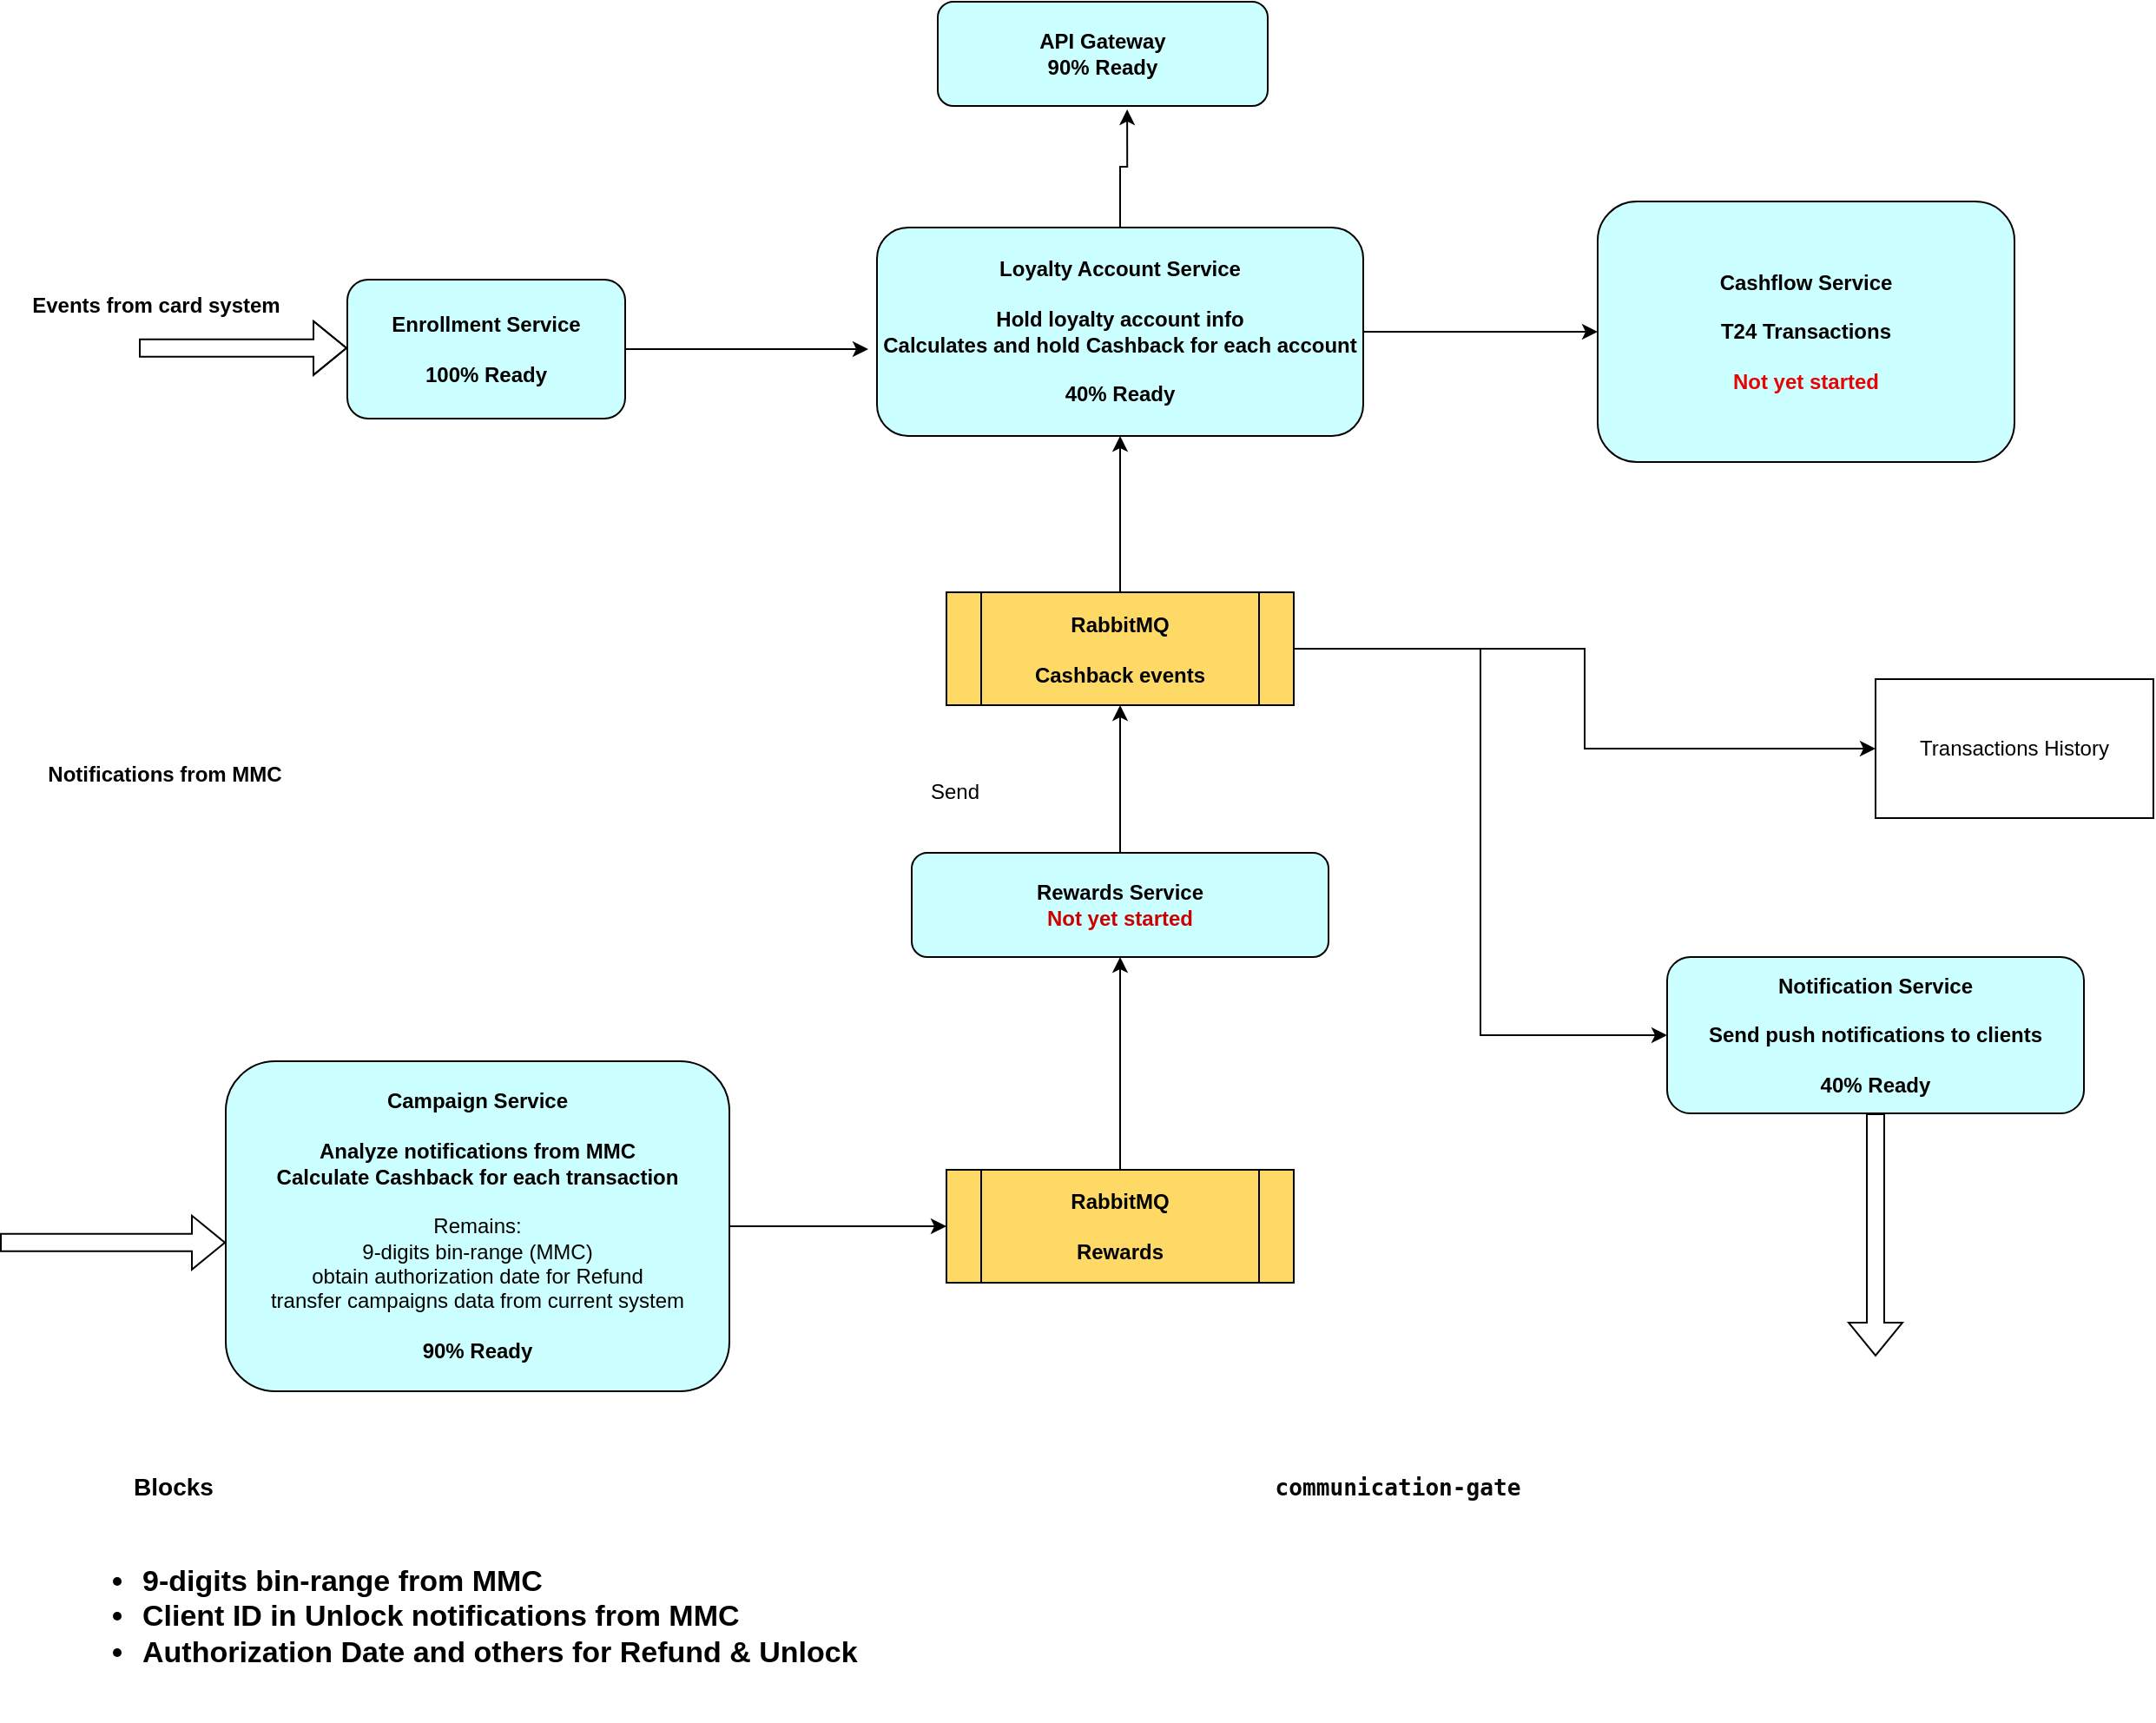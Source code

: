 <mxfile version="21.5.0" type="github">
  <diagram name="Page-1" id="jxZHKuPuWRv_rBrSmg6W">
    <mxGraphModel dx="1687" dy="929" grid="1" gridSize="10" guides="1" tooltips="1" connect="1" arrows="1" fold="1" page="1" pageScale="1" pageWidth="850" pageHeight="1100" math="0" shadow="0">
      <root>
        <mxCell id="0" />
        <mxCell id="1" parent="0" />
        <mxCell id="gcZDtFcbOL_r8VpVRLgz-11" style="edgeStyle=orthogonalEdgeStyle;rounded=0;orthogonalLoop=1;jettySize=auto;html=1;entryX=0;entryY=0.5;entryDx=0;entryDy=0;" edge="1" parent="1" source="gcZDtFcbOL_r8VpVRLgz-1" target="gcZDtFcbOL_r8VpVRLgz-10">
          <mxGeometry relative="1" as="geometry" />
        </mxCell>
        <mxCell id="gcZDtFcbOL_r8VpVRLgz-1" value="&lt;b&gt;Campaign Service&lt;/b&gt;&lt;br&gt;&lt;br&gt;&lt;b&gt;Analyze notifications from MMC&lt;/b&gt;&lt;br&gt;&lt;b&gt;Calculate Cashback for each transaction&lt;/b&gt;&lt;br&gt;&lt;br&gt;Remains: &lt;br&gt;9-digits bin-range (MMC)&lt;br&gt;obtain authorization date for Refund&lt;br&gt;transfer campaigns data from current system&lt;br&gt;&lt;br&gt;&lt;b&gt;90% Ready&lt;/b&gt;" style="rounded=1;whiteSpace=wrap;html=1;fillColor=#CCFFFF;" vertex="1" parent="1">
          <mxGeometry x="130" y="620" width="290" height="190" as="geometry" />
        </mxCell>
        <mxCell id="gcZDtFcbOL_r8VpVRLgz-2" value="" style="shape=flexArrow;endArrow=classic;html=1;rounded=0;entryX=0;entryY=0.5;entryDx=0;entryDy=0;" edge="1" parent="1">
          <mxGeometry width="50" height="50" relative="1" as="geometry">
            <mxPoint y="724.41" as="sourcePoint" />
            <mxPoint x="130" y="724.41" as="targetPoint" />
          </mxGeometry>
        </mxCell>
        <mxCell id="gcZDtFcbOL_r8VpVRLgz-3" value="&lt;b&gt;Notifications from MMC&lt;/b&gt;" style="text;html=1;strokeColor=none;fillColor=none;align=center;verticalAlign=middle;whiteSpace=wrap;rounded=0;" vertex="1" parent="1">
          <mxGeometry x="20" y="440" width="150" height="30" as="geometry" />
        </mxCell>
        <mxCell id="gcZDtFcbOL_r8VpVRLgz-38" style="edgeStyle=orthogonalEdgeStyle;rounded=0;orthogonalLoop=1;jettySize=auto;html=1;" edge="1" parent="1" source="gcZDtFcbOL_r8VpVRLgz-4">
          <mxGeometry relative="1" as="geometry">
            <mxPoint x="500" y="210" as="targetPoint" />
          </mxGeometry>
        </mxCell>
        <mxCell id="gcZDtFcbOL_r8VpVRLgz-4" value="&lt;b&gt;Enrollment Service&lt;br&gt;&lt;br&gt;100% Ready&lt;br&gt;&lt;/b&gt;" style="rounded=1;whiteSpace=wrap;html=1;fillColor=#CCFFFF;" vertex="1" parent="1">
          <mxGeometry x="200" y="170" width="160" height="80" as="geometry" />
        </mxCell>
        <mxCell id="gcZDtFcbOL_r8VpVRLgz-5" value="" style="shape=flexArrow;endArrow=classic;html=1;rounded=0;entryX=0;entryY=0.5;entryDx=0;entryDy=0;" edge="1" parent="1">
          <mxGeometry width="50" height="50" relative="1" as="geometry">
            <mxPoint x="80" y="209.41" as="sourcePoint" />
            <mxPoint x="200" y="209.41" as="targetPoint" />
            <Array as="points">
              <mxPoint x="90" y="209.41" />
            </Array>
          </mxGeometry>
        </mxCell>
        <mxCell id="gcZDtFcbOL_r8VpVRLgz-6" value="&lt;b&gt;Events from card system&lt;/b&gt;" style="text;html=1;strokeColor=none;fillColor=none;align=center;verticalAlign=middle;whiteSpace=wrap;rounded=0;" vertex="1" parent="1">
          <mxGeometry x="10" y="170" width="160" height="30" as="geometry" />
        </mxCell>
        <mxCell id="gcZDtFcbOL_r8VpVRLgz-19" style="edgeStyle=orthogonalEdgeStyle;rounded=0;orthogonalLoop=1;jettySize=auto;html=1;entryX=0.574;entryY=1.033;entryDx=0;entryDy=0;entryPerimeter=0;" edge="1" parent="1" source="gcZDtFcbOL_r8VpVRLgz-7" target="gcZDtFcbOL_r8VpVRLgz-15">
          <mxGeometry relative="1" as="geometry" />
        </mxCell>
        <mxCell id="gcZDtFcbOL_r8VpVRLgz-39" style="edgeStyle=orthogonalEdgeStyle;rounded=0;orthogonalLoop=1;jettySize=auto;html=1;entryX=0;entryY=0.5;entryDx=0;entryDy=0;" edge="1" parent="1" source="gcZDtFcbOL_r8VpVRLgz-7" target="gcZDtFcbOL_r8VpVRLgz-25">
          <mxGeometry relative="1" as="geometry" />
        </mxCell>
        <mxCell id="gcZDtFcbOL_r8VpVRLgz-7" value="&lt;b&gt;Loyalty Account Service&lt;br&gt;&lt;br&gt;Hold loyalty account info&lt;br&gt;Calculates and hold Cashback for each account&lt;br&gt;&lt;br&gt;40% Ready&lt;br&gt;&lt;/b&gt;" style="rounded=1;whiteSpace=wrap;html=1;fillColor=#CCFFFF;" vertex="1" parent="1">
          <mxGeometry x="505" y="140" width="280" height="120" as="geometry" />
        </mxCell>
        <mxCell id="gcZDtFcbOL_r8VpVRLgz-30" style="edgeStyle=orthogonalEdgeStyle;rounded=0;orthogonalLoop=1;jettySize=auto;html=1;" edge="1" parent="1" source="gcZDtFcbOL_r8VpVRLgz-10" target="gcZDtFcbOL_r8VpVRLgz-29">
          <mxGeometry relative="1" as="geometry" />
        </mxCell>
        <mxCell id="gcZDtFcbOL_r8VpVRLgz-10" value="&lt;b&gt;RabbitMQ&lt;br&gt;&lt;br&gt;Rewards&lt;br&gt;&lt;/b&gt;" style="shape=process;whiteSpace=wrap;html=1;backgroundOutline=1;fillColor=#FFD966;" vertex="1" parent="1">
          <mxGeometry x="545" y="682.5" width="200" height="65" as="geometry" />
        </mxCell>
        <mxCell id="gcZDtFcbOL_r8VpVRLgz-12" value="Send" style="text;html=1;strokeColor=none;fillColor=none;align=center;verticalAlign=middle;whiteSpace=wrap;rounded=0;" vertex="1" parent="1">
          <mxGeometry x="520" y="450" width="60" height="30" as="geometry" />
        </mxCell>
        <mxCell id="gcZDtFcbOL_r8VpVRLgz-15" value="&lt;b&gt;API Gateway&lt;br&gt;90% Ready&lt;/b&gt;" style="rounded=1;whiteSpace=wrap;html=1;fillColor=#CCFFFF;" vertex="1" parent="1">
          <mxGeometry x="540" y="10" width="190" height="60" as="geometry" />
        </mxCell>
        <mxCell id="gcZDtFcbOL_r8VpVRLgz-16" value="&lt;b&gt;Notification Service&lt;br&gt;&lt;br&gt;Send push notifications to clients&lt;br&gt;&lt;br&gt;40% Ready&lt;/b&gt;" style="rounded=1;whiteSpace=wrap;html=1;fillColor=#CCFFFF;" vertex="1" parent="1">
          <mxGeometry x="960" y="560" width="240" height="90" as="geometry" />
        </mxCell>
        <mxCell id="gcZDtFcbOL_r8VpVRLgz-20" value="" style="shape=flexArrow;endArrow=classic;html=1;rounded=0;exitX=0.5;exitY=1;exitDx=0;exitDy=0;" edge="1" parent="1" source="gcZDtFcbOL_r8VpVRLgz-16">
          <mxGeometry width="50" height="50" relative="1" as="geometry">
            <mxPoint x="710" y="900" as="sourcePoint" />
            <mxPoint x="1080" y="790" as="targetPoint" />
          </mxGeometry>
        </mxCell>
        <mxCell id="gcZDtFcbOL_r8VpVRLgz-21" value="&lt;div style=&quot;background-color: rgb(255, 255, 255); color: rgb(8, 8, 8); font-family: &amp;quot;JetBrains Mono&amp;quot;, monospace; font-size: 9.8pt;&quot;&gt;&lt;b&gt;communication-gate&lt;/b&gt;&lt;/div&gt;" style="text;html=1;strokeColor=none;fillColor=none;align=center;verticalAlign=middle;whiteSpace=wrap;rounded=0;" vertex="1" parent="1">
          <mxGeometry x="720" y="850" width="170" height="30" as="geometry" />
        </mxCell>
        <mxCell id="gcZDtFcbOL_r8VpVRLgz-22" value="Transactions History" style="rounded=0;whiteSpace=wrap;html=1;" vertex="1" parent="1">
          <mxGeometry x="1080" y="400" width="160" height="80" as="geometry" />
        </mxCell>
        <mxCell id="gcZDtFcbOL_r8VpVRLgz-25" value="&lt;b&gt;Cashflow Service&lt;br&gt;&lt;br&gt;T24 Transactions&lt;br&gt;&lt;br&gt;&lt;font color=&quot;#e60505&quot;&gt;Not yet started&lt;/font&gt;&lt;/b&gt;" style="rounded=1;whiteSpace=wrap;html=1;fillColor=#CCFFFF;" vertex="1" parent="1">
          <mxGeometry x="920" y="125" width="240" height="150" as="geometry" />
        </mxCell>
        <mxCell id="gcZDtFcbOL_r8VpVRLgz-27" value="&lt;ul style=&quot;font-size: 17px;&quot;&gt;&lt;li&gt;&lt;b&gt;9-digits bin-range from MMC&lt;/b&gt;&lt;/li&gt;&lt;li&gt;&lt;b&gt;Client ID in Unlock notifications from MMC&lt;/b&gt;&lt;/li&gt;&lt;li&gt;&lt;b&gt;Authorization Date and others for Refund &amp;amp; Unlock&lt;/b&gt;&lt;/li&gt;&lt;/ul&gt;" style="text;strokeColor=none;fillColor=none;html=1;whiteSpace=wrap;verticalAlign=middle;overflow=hidden;" vertex="1" parent="1">
          <mxGeometry x="40" y="880" width="470" height="120" as="geometry" />
        </mxCell>
        <mxCell id="gcZDtFcbOL_r8VpVRLgz-28" value="&lt;b&gt;&lt;font style=&quot;font-size: 14px;&quot;&gt;Blocks&lt;/font&gt;&lt;/b&gt;" style="text;html=1;strokeColor=none;fillColor=none;align=center;verticalAlign=middle;whiteSpace=wrap;rounded=0;" vertex="1" parent="1">
          <mxGeometry x="40" y="850" width="120" height="30" as="geometry" />
        </mxCell>
        <mxCell id="gcZDtFcbOL_r8VpVRLgz-32" style="edgeStyle=orthogonalEdgeStyle;rounded=0;orthogonalLoop=1;jettySize=auto;html=1;entryX=0.5;entryY=1;entryDx=0;entryDy=0;" edge="1" parent="1" source="gcZDtFcbOL_r8VpVRLgz-29" target="gcZDtFcbOL_r8VpVRLgz-31">
          <mxGeometry relative="1" as="geometry" />
        </mxCell>
        <mxCell id="gcZDtFcbOL_r8VpVRLgz-29" value="&lt;b&gt;Rewards Service&lt;br&gt;&lt;font color=&quot;#cc0000&quot;&gt;Not yet started&lt;/font&gt;&lt;br&gt;&lt;/b&gt;" style="rounded=1;whiteSpace=wrap;html=1;fillColor=#CCFFFF;" vertex="1" parent="1">
          <mxGeometry x="525" y="500" width="240" height="60" as="geometry" />
        </mxCell>
        <mxCell id="gcZDtFcbOL_r8VpVRLgz-33" style="edgeStyle=orthogonalEdgeStyle;rounded=0;orthogonalLoop=1;jettySize=auto;html=1;entryX=0.5;entryY=1;entryDx=0;entryDy=0;" edge="1" parent="1" source="gcZDtFcbOL_r8VpVRLgz-31" target="gcZDtFcbOL_r8VpVRLgz-7">
          <mxGeometry relative="1" as="geometry">
            <mxPoint x="645" y="270" as="targetPoint" />
          </mxGeometry>
        </mxCell>
        <mxCell id="gcZDtFcbOL_r8VpVRLgz-34" style="edgeStyle=orthogonalEdgeStyle;rounded=0;orthogonalLoop=1;jettySize=auto;html=1;entryX=0;entryY=0.5;entryDx=0;entryDy=0;" edge="1" parent="1" source="gcZDtFcbOL_r8VpVRLgz-31" target="gcZDtFcbOL_r8VpVRLgz-22">
          <mxGeometry relative="1" as="geometry" />
        </mxCell>
        <mxCell id="gcZDtFcbOL_r8VpVRLgz-36" style="edgeStyle=orthogonalEdgeStyle;rounded=0;orthogonalLoop=1;jettySize=auto;html=1;entryX=0;entryY=0.5;entryDx=0;entryDy=0;" edge="1" parent="1" source="gcZDtFcbOL_r8VpVRLgz-31" target="gcZDtFcbOL_r8VpVRLgz-16">
          <mxGeometry relative="1" as="geometry" />
        </mxCell>
        <mxCell id="gcZDtFcbOL_r8VpVRLgz-31" value="&lt;b&gt;RabbitMQ&lt;br&gt;&lt;br&gt;Cashback events&lt;br&gt;&lt;/b&gt;" style="shape=process;whiteSpace=wrap;html=1;backgroundOutline=1;fillColor=#FFD966;" vertex="1" parent="1">
          <mxGeometry x="545" y="350" width="200" height="65" as="geometry" />
        </mxCell>
      </root>
    </mxGraphModel>
  </diagram>
</mxfile>

